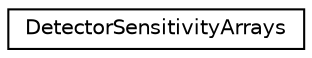 digraph "Graphical Class Hierarchy"
{
 // LATEX_PDF_SIZE
  edge [fontname="Helvetica",fontsize="10",labelfontname="Helvetica",labelfontsize="10"];
  node [fontname="Helvetica",fontsize="10",shape=record];
  rankdir="LR";
  Node0 [label="DetectorSensitivityArrays",height=0.2,width=0.4,color="black", fillcolor="white", style="filled",URL="$classDetectorSensitivityArrays.html",tooltip=" "];
}
